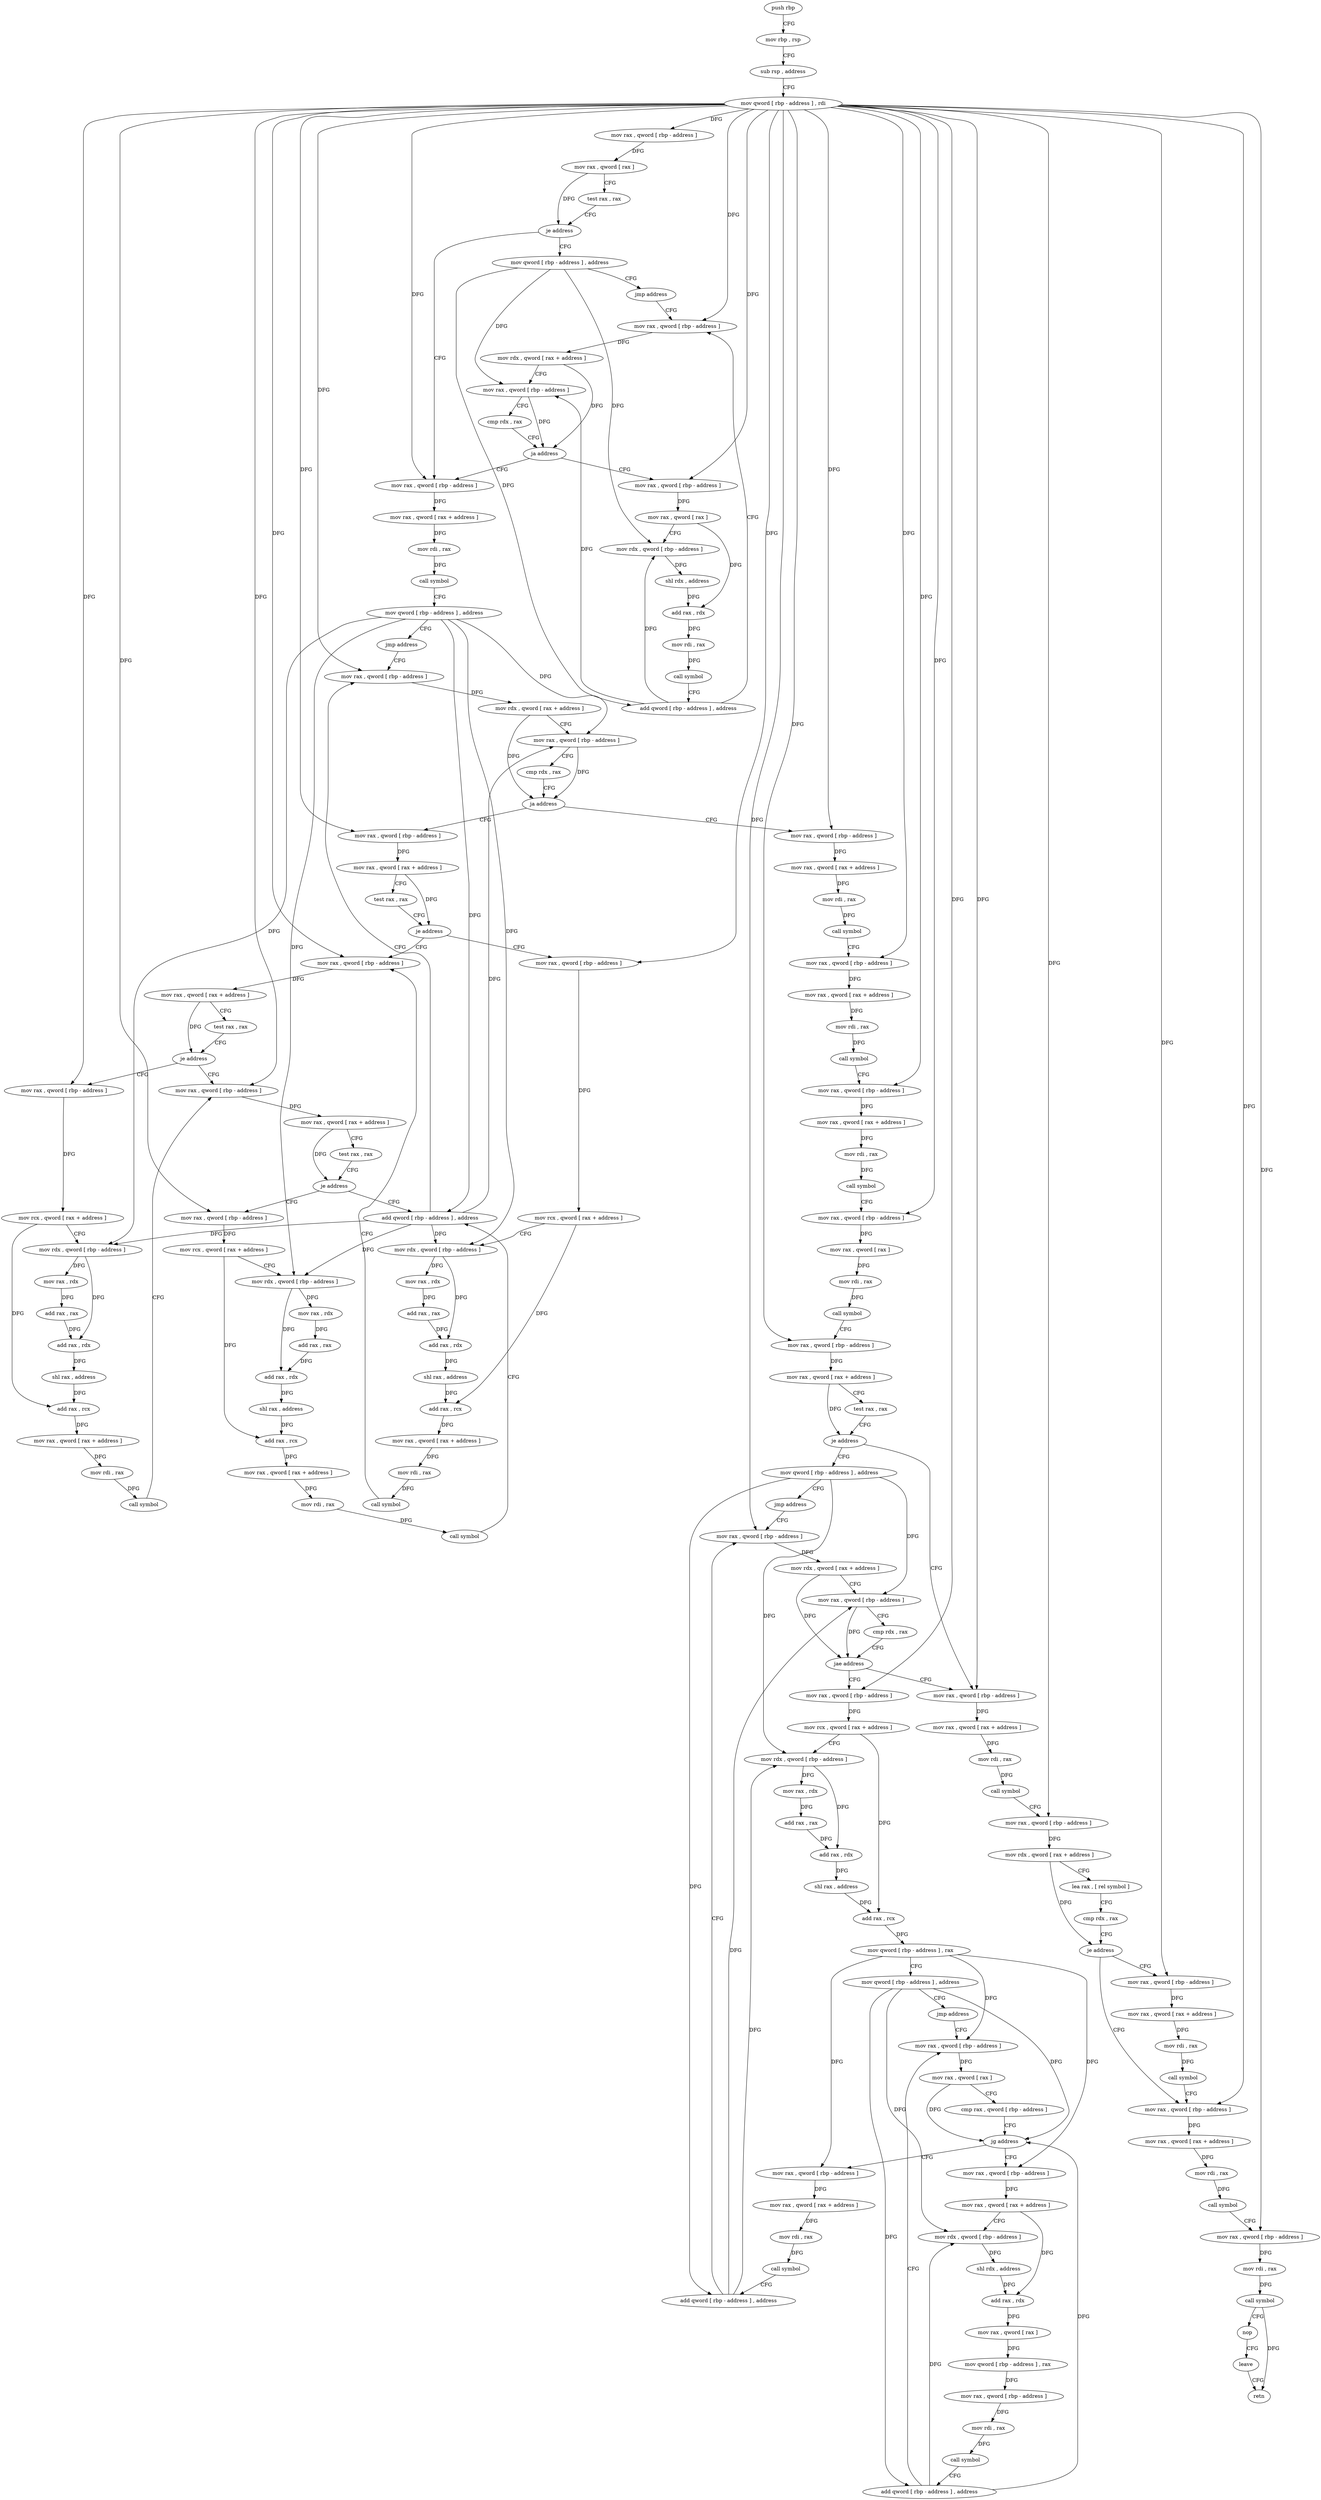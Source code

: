 digraph "func" {
"4258474" [label = "push rbp" ]
"4258475" [label = "mov rbp , rsp" ]
"4258478" [label = "sub rsp , address" ]
"4258482" [label = "mov qword [ rbp - address ] , rdi" ]
"4258486" [label = "mov rax , qword [ rbp - address ]" ]
"4258490" [label = "mov rax , qword [ rax ]" ]
"4258493" [label = "test rax , rax" ]
"4258496" [label = "je address" ]
"4258556" [label = "mov rax , qword [ rbp - address ]" ]
"4258498" [label = "mov qword [ rbp - address ] , address" ]
"4258560" [label = "mov rax , qword [ rax + address ]" ]
"4258564" [label = "mov rdi , rax" ]
"4258567" [label = "call symbol" ]
"4258572" [label = "mov qword [ rbp - address ] , address" ]
"4258580" [label = "jmp address" ]
"4258749" [label = "mov rax , qword [ rbp - address ]" ]
"4258506" [label = "jmp address" ]
"4258539" [label = "mov rax , qword [ rbp - address ]" ]
"4258753" [label = "mov rdx , qword [ rax + address ]" ]
"4258757" [label = "mov rax , qword [ rbp - address ]" ]
"4258761" [label = "cmp rdx , rax" ]
"4258764" [label = "ja address" ]
"4258585" [label = "mov rax , qword [ rbp - address ]" ]
"4258770" [label = "mov rax , qword [ rbp - address ]" ]
"4258543" [label = "mov rdx , qword [ rax + address ]" ]
"4258547" [label = "mov rax , qword [ rbp - address ]" ]
"4258551" [label = "cmp rdx , rax" ]
"4258554" [label = "ja address" ]
"4258508" [label = "mov rax , qword [ rbp - address ]" ]
"4258589" [label = "mov rax , qword [ rax + address ]" ]
"4258593" [label = "test rax , rax" ]
"4258596" [label = "je address" ]
"4258638" [label = "mov rax , qword [ rbp - address ]" ]
"4258598" [label = "mov rax , qword [ rbp - address ]" ]
"4258774" [label = "mov rax , qword [ rax + address ]" ]
"4258778" [label = "mov rdi , rax" ]
"4258781" [label = "call symbol" ]
"4258786" [label = "mov rax , qword [ rbp - address ]" ]
"4258790" [label = "mov rax , qword [ rax + address ]" ]
"4258794" [label = "mov rdi , rax" ]
"4258797" [label = "call symbol" ]
"4258802" [label = "mov rax , qword [ rbp - address ]" ]
"4258806" [label = "mov rax , qword [ rax + address ]" ]
"4258810" [label = "mov rdi , rax" ]
"4258813" [label = "call symbol" ]
"4258818" [label = "mov rax , qword [ rbp - address ]" ]
"4258822" [label = "mov rax , qword [ rax ]" ]
"4258825" [label = "mov rdi , rax" ]
"4258828" [label = "call symbol" ]
"4258833" [label = "mov rax , qword [ rbp - address ]" ]
"4258837" [label = "mov rax , qword [ rax + address ]" ]
"4258841" [label = "test rax , rax" ]
"4258844" [label = "je address" ]
"4259003" [label = "mov rax , qword [ rbp - address ]" ]
"4258850" [label = "mov qword [ rbp - address ] , address" ]
"4258512" [label = "mov rax , qword [ rax ]" ]
"4258515" [label = "mov rdx , qword [ rbp - address ]" ]
"4258519" [label = "shl rdx , address" ]
"4258523" [label = "add rax , rdx" ]
"4258526" [label = "mov rdi , rax" ]
"4258529" [label = "call symbol" ]
"4258534" [label = "add qword [ rbp - address ] , address" ]
"4258642" [label = "mov rax , qword [ rax + address ]" ]
"4258646" [label = "test rax , rax" ]
"4258649" [label = "je address" ]
"4258691" [label = "mov rax , qword [ rbp - address ]" ]
"4258651" [label = "mov rax , qword [ rbp - address ]" ]
"4258602" [label = "mov rcx , qword [ rax + address ]" ]
"4258606" [label = "mov rdx , qword [ rbp - address ]" ]
"4258610" [label = "mov rax , rdx" ]
"4258613" [label = "add rax , rax" ]
"4258616" [label = "add rax , rdx" ]
"4258619" [label = "shl rax , address" ]
"4258623" [label = "add rax , rcx" ]
"4258626" [label = "mov rax , qword [ rax + address ]" ]
"4258630" [label = "mov rdi , rax" ]
"4258633" [label = "call symbol" ]
"4259007" [label = "mov rax , qword [ rax + address ]" ]
"4259011" [label = "mov rdi , rax" ]
"4259014" [label = "call symbol" ]
"4259019" [label = "mov rax , qword [ rbp - address ]" ]
"4259023" [label = "mov rdx , qword [ rax + address ]" ]
"4259027" [label = "lea rax , [ rel symbol ]" ]
"4259034" [label = "cmp rdx , rax" ]
"4259037" [label = "je address" ]
"4259055" [label = "mov rax , qword [ rbp - address ]" ]
"4259039" [label = "mov rax , qword [ rbp - address ]" ]
"4258858" [label = "jmp address" ]
"4258979" [label = "mov rax , qword [ rbp - address ]" ]
"4258695" [label = "mov rax , qword [ rax + address ]" ]
"4258699" [label = "test rax , rax" ]
"4258702" [label = "je address" ]
"4258744" [label = "add qword [ rbp - address ] , address" ]
"4258704" [label = "mov rax , qword [ rbp - address ]" ]
"4258655" [label = "mov rcx , qword [ rax + address ]" ]
"4258659" [label = "mov rdx , qword [ rbp - address ]" ]
"4258663" [label = "mov rax , rdx" ]
"4258666" [label = "add rax , rax" ]
"4258669" [label = "add rax , rdx" ]
"4258672" [label = "shl rax , address" ]
"4258676" [label = "add rax , rcx" ]
"4258679" [label = "mov rax , qword [ rax + address ]" ]
"4258683" [label = "mov rdi , rax" ]
"4258686" [label = "call symbol" ]
"4259059" [label = "mov rax , qword [ rax + address ]" ]
"4259066" [label = "mov rdi , rax" ]
"4259069" [label = "call symbol" ]
"4259074" [label = "mov rax , qword [ rbp - address ]" ]
"4259078" [label = "mov rdi , rax" ]
"4259081" [label = "call symbol" ]
"4259086" [label = "nop" ]
"4259087" [label = "leave" ]
"4259088" [label = "retn" ]
"4259043" [label = "mov rax , qword [ rax + address ]" ]
"4259047" [label = "mov rdi , rax" ]
"4259050" [label = "call symbol" ]
"4258983" [label = "mov rdx , qword [ rax + address ]" ]
"4258990" [label = "mov rax , qword [ rbp - address ]" ]
"4258994" [label = "cmp rdx , rax" ]
"4258997" [label = "jae address" ]
"4258860" [label = "mov rax , qword [ rbp - address ]" ]
"4258708" [label = "mov rcx , qword [ rax + address ]" ]
"4258712" [label = "mov rdx , qword [ rbp - address ]" ]
"4258716" [label = "mov rax , rdx" ]
"4258719" [label = "add rax , rax" ]
"4258722" [label = "add rax , rdx" ]
"4258725" [label = "shl rax , address" ]
"4258729" [label = "add rax , rcx" ]
"4258732" [label = "mov rax , qword [ rax + address ]" ]
"4258736" [label = "mov rdi , rax" ]
"4258739" [label = "call symbol" ]
"4258864" [label = "mov rcx , qword [ rax + address ]" ]
"4258868" [label = "mov rdx , qword [ rbp - address ]" ]
"4258872" [label = "mov rax , rdx" ]
"4258875" [label = "add rax , rax" ]
"4258878" [label = "add rax , rdx" ]
"4258881" [label = "shl rax , address" ]
"4258885" [label = "add rax , rcx" ]
"4258888" [label = "mov qword [ rbp - address ] , rax" ]
"4258892" [label = "mov qword [ rbp - address ] , address" ]
"4258900" [label = "jmp address" ]
"4258945" [label = "mov rax , qword [ rbp - address ]" ]
"4258949" [label = "mov rax , qword [ rax ]" ]
"4258952" [label = "cmp rax , qword [ rbp - address ]" ]
"4258956" [label = "jg address" ]
"4258902" [label = "mov rax , qword [ rbp - address ]" ]
"4258958" [label = "mov rax , qword [ rbp - address ]" ]
"4258906" [label = "mov rax , qword [ rax + address ]" ]
"4258910" [label = "mov rdx , qword [ rbp - address ]" ]
"4258914" [label = "shl rdx , address" ]
"4258918" [label = "add rax , rdx" ]
"4258921" [label = "mov rax , qword [ rax ]" ]
"4258924" [label = "mov qword [ rbp - address ] , rax" ]
"4258928" [label = "mov rax , qword [ rbp - address ]" ]
"4258932" [label = "mov rdi , rax" ]
"4258935" [label = "call symbol" ]
"4258940" [label = "add qword [ rbp - address ] , address" ]
"4258962" [label = "mov rax , qword [ rax + address ]" ]
"4258966" [label = "mov rdi , rax" ]
"4258969" [label = "call symbol" ]
"4258974" [label = "add qword [ rbp - address ] , address" ]
"4258474" -> "4258475" [ label = "CFG" ]
"4258475" -> "4258478" [ label = "CFG" ]
"4258478" -> "4258482" [ label = "CFG" ]
"4258482" -> "4258486" [ label = "DFG" ]
"4258482" -> "4258556" [ label = "DFG" ]
"4258482" -> "4258749" [ label = "DFG" ]
"4258482" -> "4258539" [ label = "DFG" ]
"4258482" -> "4258585" [ label = "DFG" ]
"4258482" -> "4258770" [ label = "DFG" ]
"4258482" -> "4258786" [ label = "DFG" ]
"4258482" -> "4258802" [ label = "DFG" ]
"4258482" -> "4258818" [ label = "DFG" ]
"4258482" -> "4258833" [ label = "DFG" ]
"4258482" -> "4258508" [ label = "DFG" ]
"4258482" -> "4258638" [ label = "DFG" ]
"4258482" -> "4258598" [ label = "DFG" ]
"4258482" -> "4259003" [ label = "DFG" ]
"4258482" -> "4259019" [ label = "DFG" ]
"4258482" -> "4258691" [ label = "DFG" ]
"4258482" -> "4258651" [ label = "DFG" ]
"4258482" -> "4259055" [ label = "DFG" ]
"4258482" -> "4259074" [ label = "DFG" ]
"4258482" -> "4259039" [ label = "DFG" ]
"4258482" -> "4258979" [ label = "DFG" ]
"4258482" -> "4258704" [ label = "DFG" ]
"4258482" -> "4258860" [ label = "DFG" ]
"4258486" -> "4258490" [ label = "DFG" ]
"4258490" -> "4258493" [ label = "CFG" ]
"4258490" -> "4258496" [ label = "DFG" ]
"4258493" -> "4258496" [ label = "CFG" ]
"4258496" -> "4258556" [ label = "CFG" ]
"4258496" -> "4258498" [ label = "CFG" ]
"4258556" -> "4258560" [ label = "DFG" ]
"4258498" -> "4258506" [ label = "CFG" ]
"4258498" -> "4258547" [ label = "DFG" ]
"4258498" -> "4258515" [ label = "DFG" ]
"4258498" -> "4258534" [ label = "DFG" ]
"4258560" -> "4258564" [ label = "DFG" ]
"4258564" -> "4258567" [ label = "DFG" ]
"4258567" -> "4258572" [ label = "CFG" ]
"4258572" -> "4258580" [ label = "CFG" ]
"4258572" -> "4258757" [ label = "DFG" ]
"4258572" -> "4258606" [ label = "DFG" ]
"4258572" -> "4258659" [ label = "DFG" ]
"4258572" -> "4258744" [ label = "DFG" ]
"4258572" -> "4258712" [ label = "DFG" ]
"4258580" -> "4258749" [ label = "CFG" ]
"4258749" -> "4258753" [ label = "DFG" ]
"4258506" -> "4258539" [ label = "CFG" ]
"4258539" -> "4258543" [ label = "DFG" ]
"4258753" -> "4258757" [ label = "CFG" ]
"4258753" -> "4258764" [ label = "DFG" ]
"4258757" -> "4258761" [ label = "CFG" ]
"4258757" -> "4258764" [ label = "DFG" ]
"4258761" -> "4258764" [ label = "CFG" ]
"4258764" -> "4258585" [ label = "CFG" ]
"4258764" -> "4258770" [ label = "CFG" ]
"4258585" -> "4258589" [ label = "DFG" ]
"4258770" -> "4258774" [ label = "DFG" ]
"4258543" -> "4258547" [ label = "CFG" ]
"4258543" -> "4258554" [ label = "DFG" ]
"4258547" -> "4258551" [ label = "CFG" ]
"4258547" -> "4258554" [ label = "DFG" ]
"4258551" -> "4258554" [ label = "CFG" ]
"4258554" -> "4258508" [ label = "CFG" ]
"4258554" -> "4258556" [ label = "CFG" ]
"4258508" -> "4258512" [ label = "DFG" ]
"4258589" -> "4258593" [ label = "CFG" ]
"4258589" -> "4258596" [ label = "DFG" ]
"4258593" -> "4258596" [ label = "CFG" ]
"4258596" -> "4258638" [ label = "CFG" ]
"4258596" -> "4258598" [ label = "CFG" ]
"4258638" -> "4258642" [ label = "DFG" ]
"4258598" -> "4258602" [ label = "DFG" ]
"4258774" -> "4258778" [ label = "DFG" ]
"4258778" -> "4258781" [ label = "DFG" ]
"4258781" -> "4258786" [ label = "CFG" ]
"4258786" -> "4258790" [ label = "DFG" ]
"4258790" -> "4258794" [ label = "DFG" ]
"4258794" -> "4258797" [ label = "DFG" ]
"4258797" -> "4258802" [ label = "CFG" ]
"4258802" -> "4258806" [ label = "DFG" ]
"4258806" -> "4258810" [ label = "DFG" ]
"4258810" -> "4258813" [ label = "DFG" ]
"4258813" -> "4258818" [ label = "CFG" ]
"4258818" -> "4258822" [ label = "DFG" ]
"4258822" -> "4258825" [ label = "DFG" ]
"4258825" -> "4258828" [ label = "DFG" ]
"4258828" -> "4258833" [ label = "CFG" ]
"4258833" -> "4258837" [ label = "DFG" ]
"4258837" -> "4258841" [ label = "CFG" ]
"4258837" -> "4258844" [ label = "DFG" ]
"4258841" -> "4258844" [ label = "CFG" ]
"4258844" -> "4259003" [ label = "CFG" ]
"4258844" -> "4258850" [ label = "CFG" ]
"4259003" -> "4259007" [ label = "DFG" ]
"4258850" -> "4258858" [ label = "CFG" ]
"4258850" -> "4258990" [ label = "DFG" ]
"4258850" -> "4258868" [ label = "DFG" ]
"4258850" -> "4258974" [ label = "DFG" ]
"4258512" -> "4258515" [ label = "CFG" ]
"4258512" -> "4258523" [ label = "DFG" ]
"4258515" -> "4258519" [ label = "DFG" ]
"4258519" -> "4258523" [ label = "DFG" ]
"4258523" -> "4258526" [ label = "DFG" ]
"4258526" -> "4258529" [ label = "DFG" ]
"4258529" -> "4258534" [ label = "CFG" ]
"4258534" -> "4258539" [ label = "CFG" ]
"4258534" -> "4258547" [ label = "DFG" ]
"4258534" -> "4258515" [ label = "DFG" ]
"4258642" -> "4258646" [ label = "CFG" ]
"4258642" -> "4258649" [ label = "DFG" ]
"4258646" -> "4258649" [ label = "CFG" ]
"4258649" -> "4258691" [ label = "CFG" ]
"4258649" -> "4258651" [ label = "CFG" ]
"4258691" -> "4258695" [ label = "DFG" ]
"4258651" -> "4258655" [ label = "DFG" ]
"4258602" -> "4258606" [ label = "CFG" ]
"4258602" -> "4258623" [ label = "DFG" ]
"4258606" -> "4258610" [ label = "DFG" ]
"4258606" -> "4258616" [ label = "DFG" ]
"4258610" -> "4258613" [ label = "DFG" ]
"4258613" -> "4258616" [ label = "DFG" ]
"4258616" -> "4258619" [ label = "DFG" ]
"4258619" -> "4258623" [ label = "DFG" ]
"4258623" -> "4258626" [ label = "DFG" ]
"4258626" -> "4258630" [ label = "DFG" ]
"4258630" -> "4258633" [ label = "DFG" ]
"4258633" -> "4258638" [ label = "CFG" ]
"4259007" -> "4259011" [ label = "DFG" ]
"4259011" -> "4259014" [ label = "DFG" ]
"4259014" -> "4259019" [ label = "CFG" ]
"4259019" -> "4259023" [ label = "DFG" ]
"4259023" -> "4259027" [ label = "CFG" ]
"4259023" -> "4259037" [ label = "DFG" ]
"4259027" -> "4259034" [ label = "CFG" ]
"4259034" -> "4259037" [ label = "CFG" ]
"4259037" -> "4259055" [ label = "CFG" ]
"4259037" -> "4259039" [ label = "CFG" ]
"4259055" -> "4259059" [ label = "DFG" ]
"4259039" -> "4259043" [ label = "DFG" ]
"4258858" -> "4258979" [ label = "CFG" ]
"4258979" -> "4258983" [ label = "DFG" ]
"4258695" -> "4258699" [ label = "CFG" ]
"4258695" -> "4258702" [ label = "DFG" ]
"4258699" -> "4258702" [ label = "CFG" ]
"4258702" -> "4258744" [ label = "CFG" ]
"4258702" -> "4258704" [ label = "CFG" ]
"4258744" -> "4258749" [ label = "CFG" ]
"4258744" -> "4258757" [ label = "DFG" ]
"4258744" -> "4258606" [ label = "DFG" ]
"4258744" -> "4258659" [ label = "DFG" ]
"4258744" -> "4258712" [ label = "DFG" ]
"4258704" -> "4258708" [ label = "DFG" ]
"4258655" -> "4258659" [ label = "CFG" ]
"4258655" -> "4258676" [ label = "DFG" ]
"4258659" -> "4258663" [ label = "DFG" ]
"4258659" -> "4258669" [ label = "DFG" ]
"4258663" -> "4258666" [ label = "DFG" ]
"4258666" -> "4258669" [ label = "DFG" ]
"4258669" -> "4258672" [ label = "DFG" ]
"4258672" -> "4258676" [ label = "DFG" ]
"4258676" -> "4258679" [ label = "DFG" ]
"4258679" -> "4258683" [ label = "DFG" ]
"4258683" -> "4258686" [ label = "DFG" ]
"4258686" -> "4258691" [ label = "CFG" ]
"4259059" -> "4259066" [ label = "DFG" ]
"4259066" -> "4259069" [ label = "DFG" ]
"4259069" -> "4259074" [ label = "CFG" ]
"4259074" -> "4259078" [ label = "DFG" ]
"4259078" -> "4259081" [ label = "DFG" ]
"4259081" -> "4259086" [ label = "CFG" ]
"4259081" -> "4259088" [ label = "DFG" ]
"4259086" -> "4259087" [ label = "CFG" ]
"4259087" -> "4259088" [ label = "CFG" ]
"4259043" -> "4259047" [ label = "DFG" ]
"4259047" -> "4259050" [ label = "DFG" ]
"4259050" -> "4259055" [ label = "CFG" ]
"4258983" -> "4258990" [ label = "CFG" ]
"4258983" -> "4258997" [ label = "DFG" ]
"4258990" -> "4258994" [ label = "CFG" ]
"4258990" -> "4258997" [ label = "DFG" ]
"4258994" -> "4258997" [ label = "CFG" ]
"4258997" -> "4258860" [ label = "CFG" ]
"4258997" -> "4259003" [ label = "CFG" ]
"4258860" -> "4258864" [ label = "DFG" ]
"4258708" -> "4258712" [ label = "CFG" ]
"4258708" -> "4258729" [ label = "DFG" ]
"4258712" -> "4258716" [ label = "DFG" ]
"4258712" -> "4258722" [ label = "DFG" ]
"4258716" -> "4258719" [ label = "DFG" ]
"4258719" -> "4258722" [ label = "DFG" ]
"4258722" -> "4258725" [ label = "DFG" ]
"4258725" -> "4258729" [ label = "DFG" ]
"4258729" -> "4258732" [ label = "DFG" ]
"4258732" -> "4258736" [ label = "DFG" ]
"4258736" -> "4258739" [ label = "DFG" ]
"4258739" -> "4258744" [ label = "CFG" ]
"4258864" -> "4258868" [ label = "CFG" ]
"4258864" -> "4258885" [ label = "DFG" ]
"4258868" -> "4258872" [ label = "DFG" ]
"4258868" -> "4258878" [ label = "DFG" ]
"4258872" -> "4258875" [ label = "DFG" ]
"4258875" -> "4258878" [ label = "DFG" ]
"4258878" -> "4258881" [ label = "DFG" ]
"4258881" -> "4258885" [ label = "DFG" ]
"4258885" -> "4258888" [ label = "DFG" ]
"4258888" -> "4258892" [ label = "CFG" ]
"4258888" -> "4258945" [ label = "DFG" ]
"4258888" -> "4258902" [ label = "DFG" ]
"4258888" -> "4258958" [ label = "DFG" ]
"4258892" -> "4258900" [ label = "CFG" ]
"4258892" -> "4258956" [ label = "DFG" ]
"4258892" -> "4258910" [ label = "DFG" ]
"4258892" -> "4258940" [ label = "DFG" ]
"4258900" -> "4258945" [ label = "CFG" ]
"4258945" -> "4258949" [ label = "DFG" ]
"4258949" -> "4258952" [ label = "CFG" ]
"4258949" -> "4258956" [ label = "DFG" ]
"4258952" -> "4258956" [ label = "CFG" ]
"4258956" -> "4258902" [ label = "CFG" ]
"4258956" -> "4258958" [ label = "CFG" ]
"4258902" -> "4258906" [ label = "DFG" ]
"4258958" -> "4258962" [ label = "DFG" ]
"4258906" -> "4258910" [ label = "CFG" ]
"4258906" -> "4258918" [ label = "DFG" ]
"4258910" -> "4258914" [ label = "DFG" ]
"4258914" -> "4258918" [ label = "DFG" ]
"4258918" -> "4258921" [ label = "DFG" ]
"4258921" -> "4258924" [ label = "DFG" ]
"4258924" -> "4258928" [ label = "DFG" ]
"4258928" -> "4258932" [ label = "DFG" ]
"4258932" -> "4258935" [ label = "DFG" ]
"4258935" -> "4258940" [ label = "CFG" ]
"4258940" -> "4258945" [ label = "CFG" ]
"4258940" -> "4258956" [ label = "DFG" ]
"4258940" -> "4258910" [ label = "DFG" ]
"4258962" -> "4258966" [ label = "DFG" ]
"4258966" -> "4258969" [ label = "DFG" ]
"4258969" -> "4258974" [ label = "CFG" ]
"4258974" -> "4258979" [ label = "CFG" ]
"4258974" -> "4258990" [ label = "DFG" ]
"4258974" -> "4258868" [ label = "DFG" ]
}
